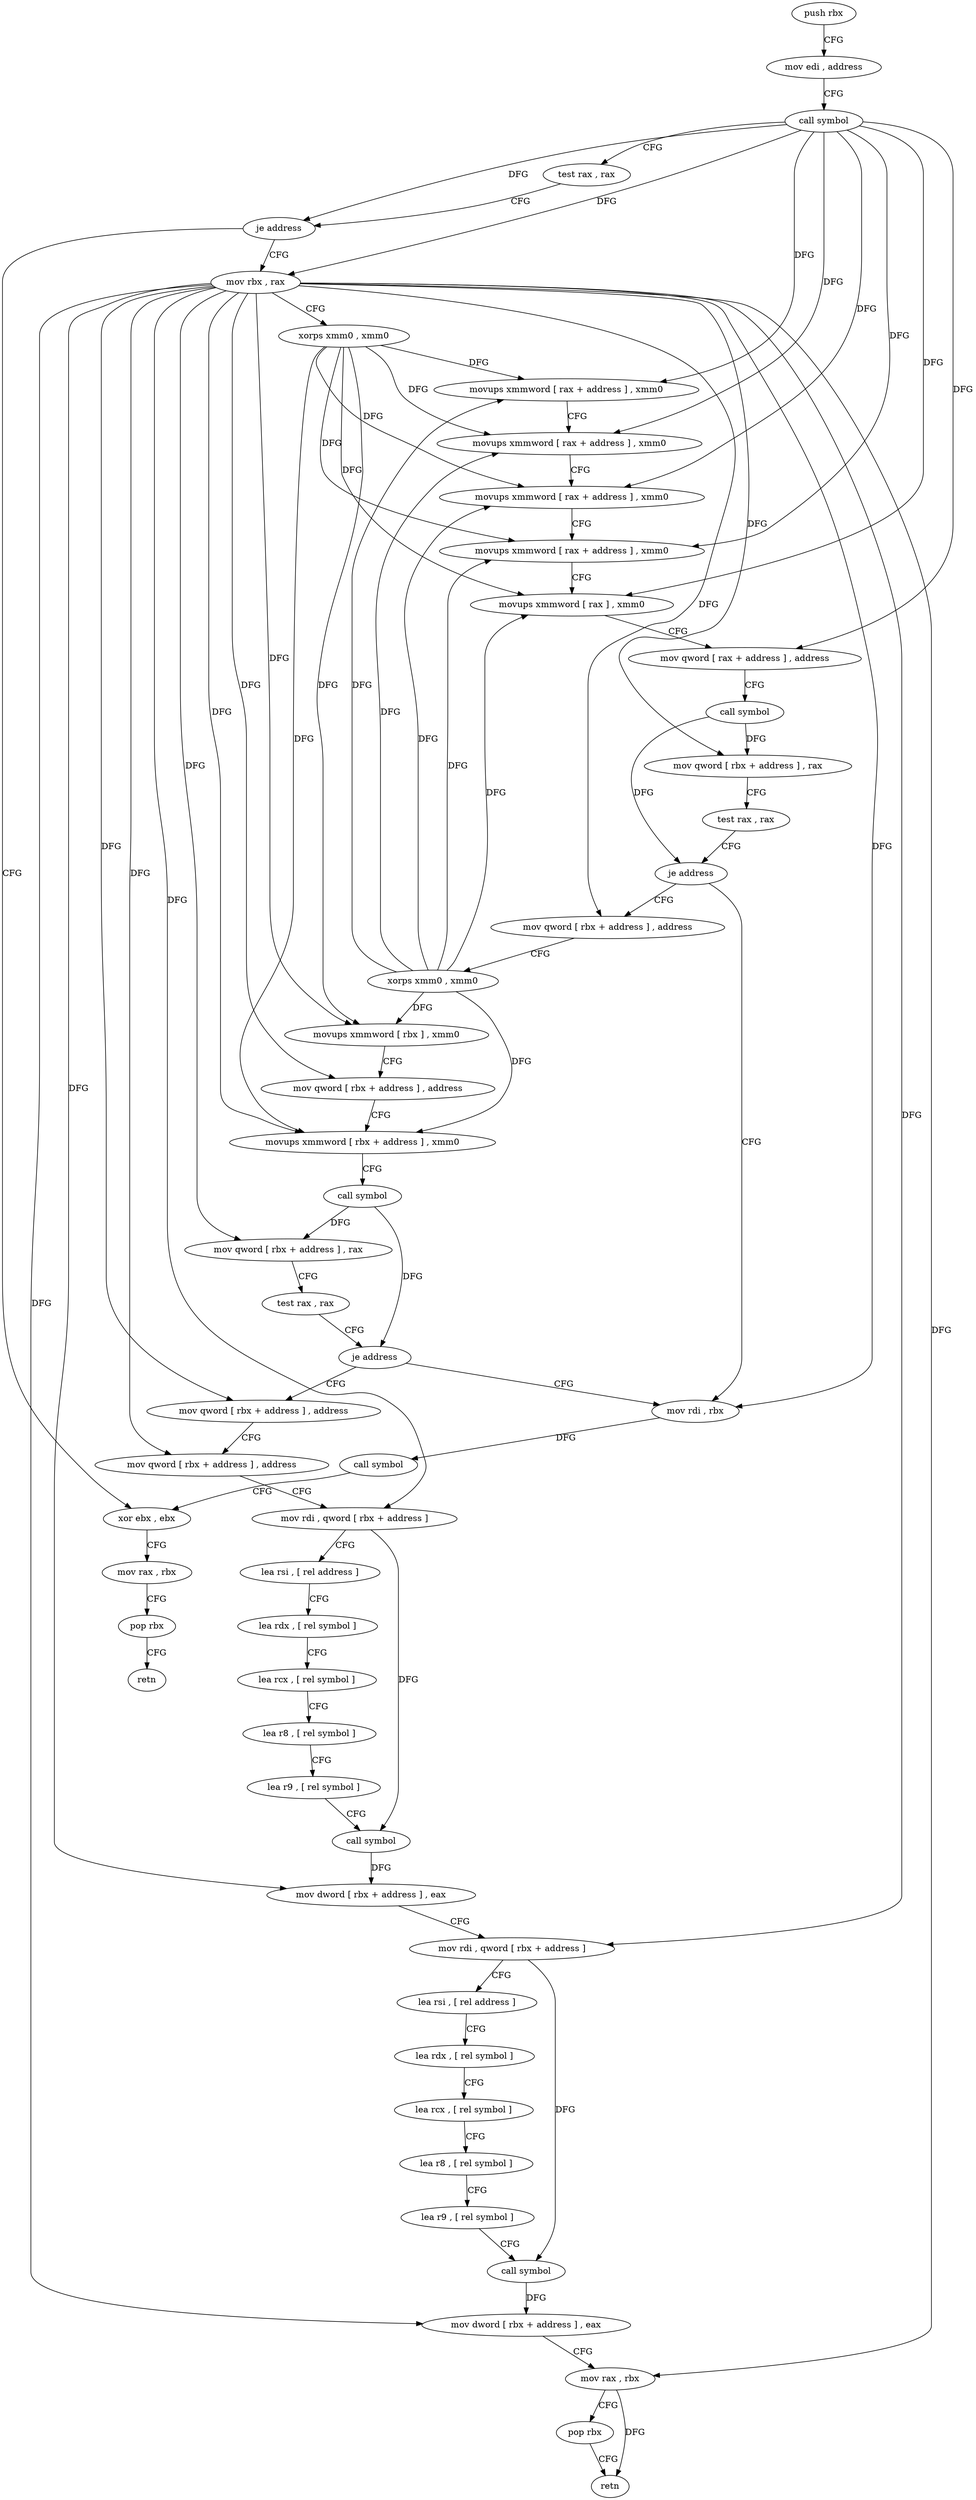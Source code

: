 digraph "func" {
"82608" [label = "push rbx" ]
"82609" [label = "mov edi , address" ]
"82614" [label = "call symbol" ]
"82619" [label = "test rax , rax" ]
"82622" [label = "je address" ]
"82842" [label = "xor ebx , ebx" ]
"82628" [label = "mov rbx , rax" ]
"82844" [label = "mov rax , rbx" ]
"82847" [label = "pop rbx" ]
"82848" [label = "retn" ]
"82631" [label = "xorps xmm0 , xmm0" ]
"82634" [label = "movups xmmword [ rax + address ] , xmm0" ]
"82638" [label = "movups xmmword [ rax + address ] , xmm0" ]
"82642" [label = "movups xmmword [ rax + address ] , xmm0" ]
"82646" [label = "movups xmmword [ rax + address ] , xmm0" ]
"82650" [label = "movups xmmword [ rax ] , xmm0" ]
"82653" [label = "mov qword [ rax + address ] , address" ]
"82661" [label = "call symbol" ]
"82666" [label = "mov qword [ rbx + address ] , rax" ]
"82670" [label = "test rax , rax" ]
"82673" [label = "je address" ]
"82834" [label = "mov rdi , rbx" ]
"82679" [label = "mov qword [ rbx + address ] , address" ]
"82837" [label = "call symbol" ]
"82687" [label = "xorps xmm0 , xmm0" ]
"82690" [label = "movups xmmword [ rbx ] , xmm0" ]
"82693" [label = "mov qword [ rbx + address ] , address" ]
"82701" [label = "movups xmmword [ rbx + address ] , xmm0" ]
"82705" [label = "call symbol" ]
"82710" [label = "mov qword [ rbx + address ] , rax" ]
"82714" [label = "test rax , rax" ]
"82717" [label = "je address" ]
"82719" [label = "mov qword [ rbx + address ] , address" ]
"82727" [label = "mov qword [ rbx + address ] , address" ]
"82735" [label = "mov rdi , qword [ rbx + address ]" ]
"82739" [label = "lea rsi , [ rel address ]" ]
"82746" [label = "lea rdx , [ rel symbol ]" ]
"82753" [label = "lea rcx , [ rel symbol ]" ]
"82760" [label = "lea r8 , [ rel symbol ]" ]
"82767" [label = "lea r9 , [ rel symbol ]" ]
"82774" [label = "call symbol" ]
"82779" [label = "mov dword [ rbx + address ] , eax" ]
"82782" [label = "mov rdi , qword [ rbx + address ]" ]
"82786" [label = "lea rsi , [ rel address ]" ]
"82793" [label = "lea rdx , [ rel symbol ]" ]
"82800" [label = "lea rcx , [ rel symbol ]" ]
"82807" [label = "lea r8 , [ rel symbol ]" ]
"82814" [label = "lea r9 , [ rel symbol ]" ]
"82821" [label = "call symbol" ]
"82826" [label = "mov dword [ rbx + address ] , eax" ]
"82829" [label = "mov rax , rbx" ]
"82832" [label = "pop rbx" ]
"82833" [label = "retn" ]
"82608" -> "82609" [ label = "CFG" ]
"82609" -> "82614" [ label = "CFG" ]
"82614" -> "82619" [ label = "CFG" ]
"82614" -> "82622" [ label = "DFG" ]
"82614" -> "82628" [ label = "DFG" ]
"82614" -> "82634" [ label = "DFG" ]
"82614" -> "82638" [ label = "DFG" ]
"82614" -> "82642" [ label = "DFG" ]
"82614" -> "82646" [ label = "DFG" ]
"82614" -> "82650" [ label = "DFG" ]
"82614" -> "82653" [ label = "DFG" ]
"82619" -> "82622" [ label = "CFG" ]
"82622" -> "82842" [ label = "CFG" ]
"82622" -> "82628" [ label = "CFG" ]
"82842" -> "82844" [ label = "CFG" ]
"82628" -> "82631" [ label = "CFG" ]
"82628" -> "82666" [ label = "DFG" ]
"82628" -> "82834" [ label = "DFG" ]
"82628" -> "82679" [ label = "DFG" ]
"82628" -> "82690" [ label = "DFG" ]
"82628" -> "82693" [ label = "DFG" ]
"82628" -> "82701" [ label = "DFG" ]
"82628" -> "82710" [ label = "DFG" ]
"82628" -> "82719" [ label = "DFG" ]
"82628" -> "82727" [ label = "DFG" ]
"82628" -> "82735" [ label = "DFG" ]
"82628" -> "82779" [ label = "DFG" ]
"82628" -> "82782" [ label = "DFG" ]
"82628" -> "82826" [ label = "DFG" ]
"82628" -> "82829" [ label = "DFG" ]
"82844" -> "82847" [ label = "CFG" ]
"82847" -> "82848" [ label = "CFG" ]
"82631" -> "82634" [ label = "DFG" ]
"82631" -> "82638" [ label = "DFG" ]
"82631" -> "82642" [ label = "DFG" ]
"82631" -> "82646" [ label = "DFG" ]
"82631" -> "82650" [ label = "DFG" ]
"82631" -> "82690" [ label = "DFG" ]
"82631" -> "82701" [ label = "DFG" ]
"82634" -> "82638" [ label = "CFG" ]
"82638" -> "82642" [ label = "CFG" ]
"82642" -> "82646" [ label = "CFG" ]
"82646" -> "82650" [ label = "CFG" ]
"82650" -> "82653" [ label = "CFG" ]
"82653" -> "82661" [ label = "CFG" ]
"82661" -> "82666" [ label = "DFG" ]
"82661" -> "82673" [ label = "DFG" ]
"82666" -> "82670" [ label = "CFG" ]
"82670" -> "82673" [ label = "CFG" ]
"82673" -> "82834" [ label = "CFG" ]
"82673" -> "82679" [ label = "CFG" ]
"82834" -> "82837" [ label = "DFG" ]
"82679" -> "82687" [ label = "CFG" ]
"82837" -> "82842" [ label = "CFG" ]
"82687" -> "82690" [ label = "DFG" ]
"82687" -> "82634" [ label = "DFG" ]
"82687" -> "82638" [ label = "DFG" ]
"82687" -> "82642" [ label = "DFG" ]
"82687" -> "82646" [ label = "DFG" ]
"82687" -> "82650" [ label = "DFG" ]
"82687" -> "82701" [ label = "DFG" ]
"82690" -> "82693" [ label = "CFG" ]
"82693" -> "82701" [ label = "CFG" ]
"82701" -> "82705" [ label = "CFG" ]
"82705" -> "82710" [ label = "DFG" ]
"82705" -> "82717" [ label = "DFG" ]
"82710" -> "82714" [ label = "CFG" ]
"82714" -> "82717" [ label = "CFG" ]
"82717" -> "82834" [ label = "CFG" ]
"82717" -> "82719" [ label = "CFG" ]
"82719" -> "82727" [ label = "CFG" ]
"82727" -> "82735" [ label = "CFG" ]
"82735" -> "82739" [ label = "CFG" ]
"82735" -> "82774" [ label = "DFG" ]
"82739" -> "82746" [ label = "CFG" ]
"82746" -> "82753" [ label = "CFG" ]
"82753" -> "82760" [ label = "CFG" ]
"82760" -> "82767" [ label = "CFG" ]
"82767" -> "82774" [ label = "CFG" ]
"82774" -> "82779" [ label = "DFG" ]
"82779" -> "82782" [ label = "CFG" ]
"82782" -> "82786" [ label = "CFG" ]
"82782" -> "82821" [ label = "DFG" ]
"82786" -> "82793" [ label = "CFG" ]
"82793" -> "82800" [ label = "CFG" ]
"82800" -> "82807" [ label = "CFG" ]
"82807" -> "82814" [ label = "CFG" ]
"82814" -> "82821" [ label = "CFG" ]
"82821" -> "82826" [ label = "DFG" ]
"82826" -> "82829" [ label = "CFG" ]
"82829" -> "82832" [ label = "CFG" ]
"82829" -> "82833" [ label = "DFG" ]
"82832" -> "82833" [ label = "CFG" ]
}
